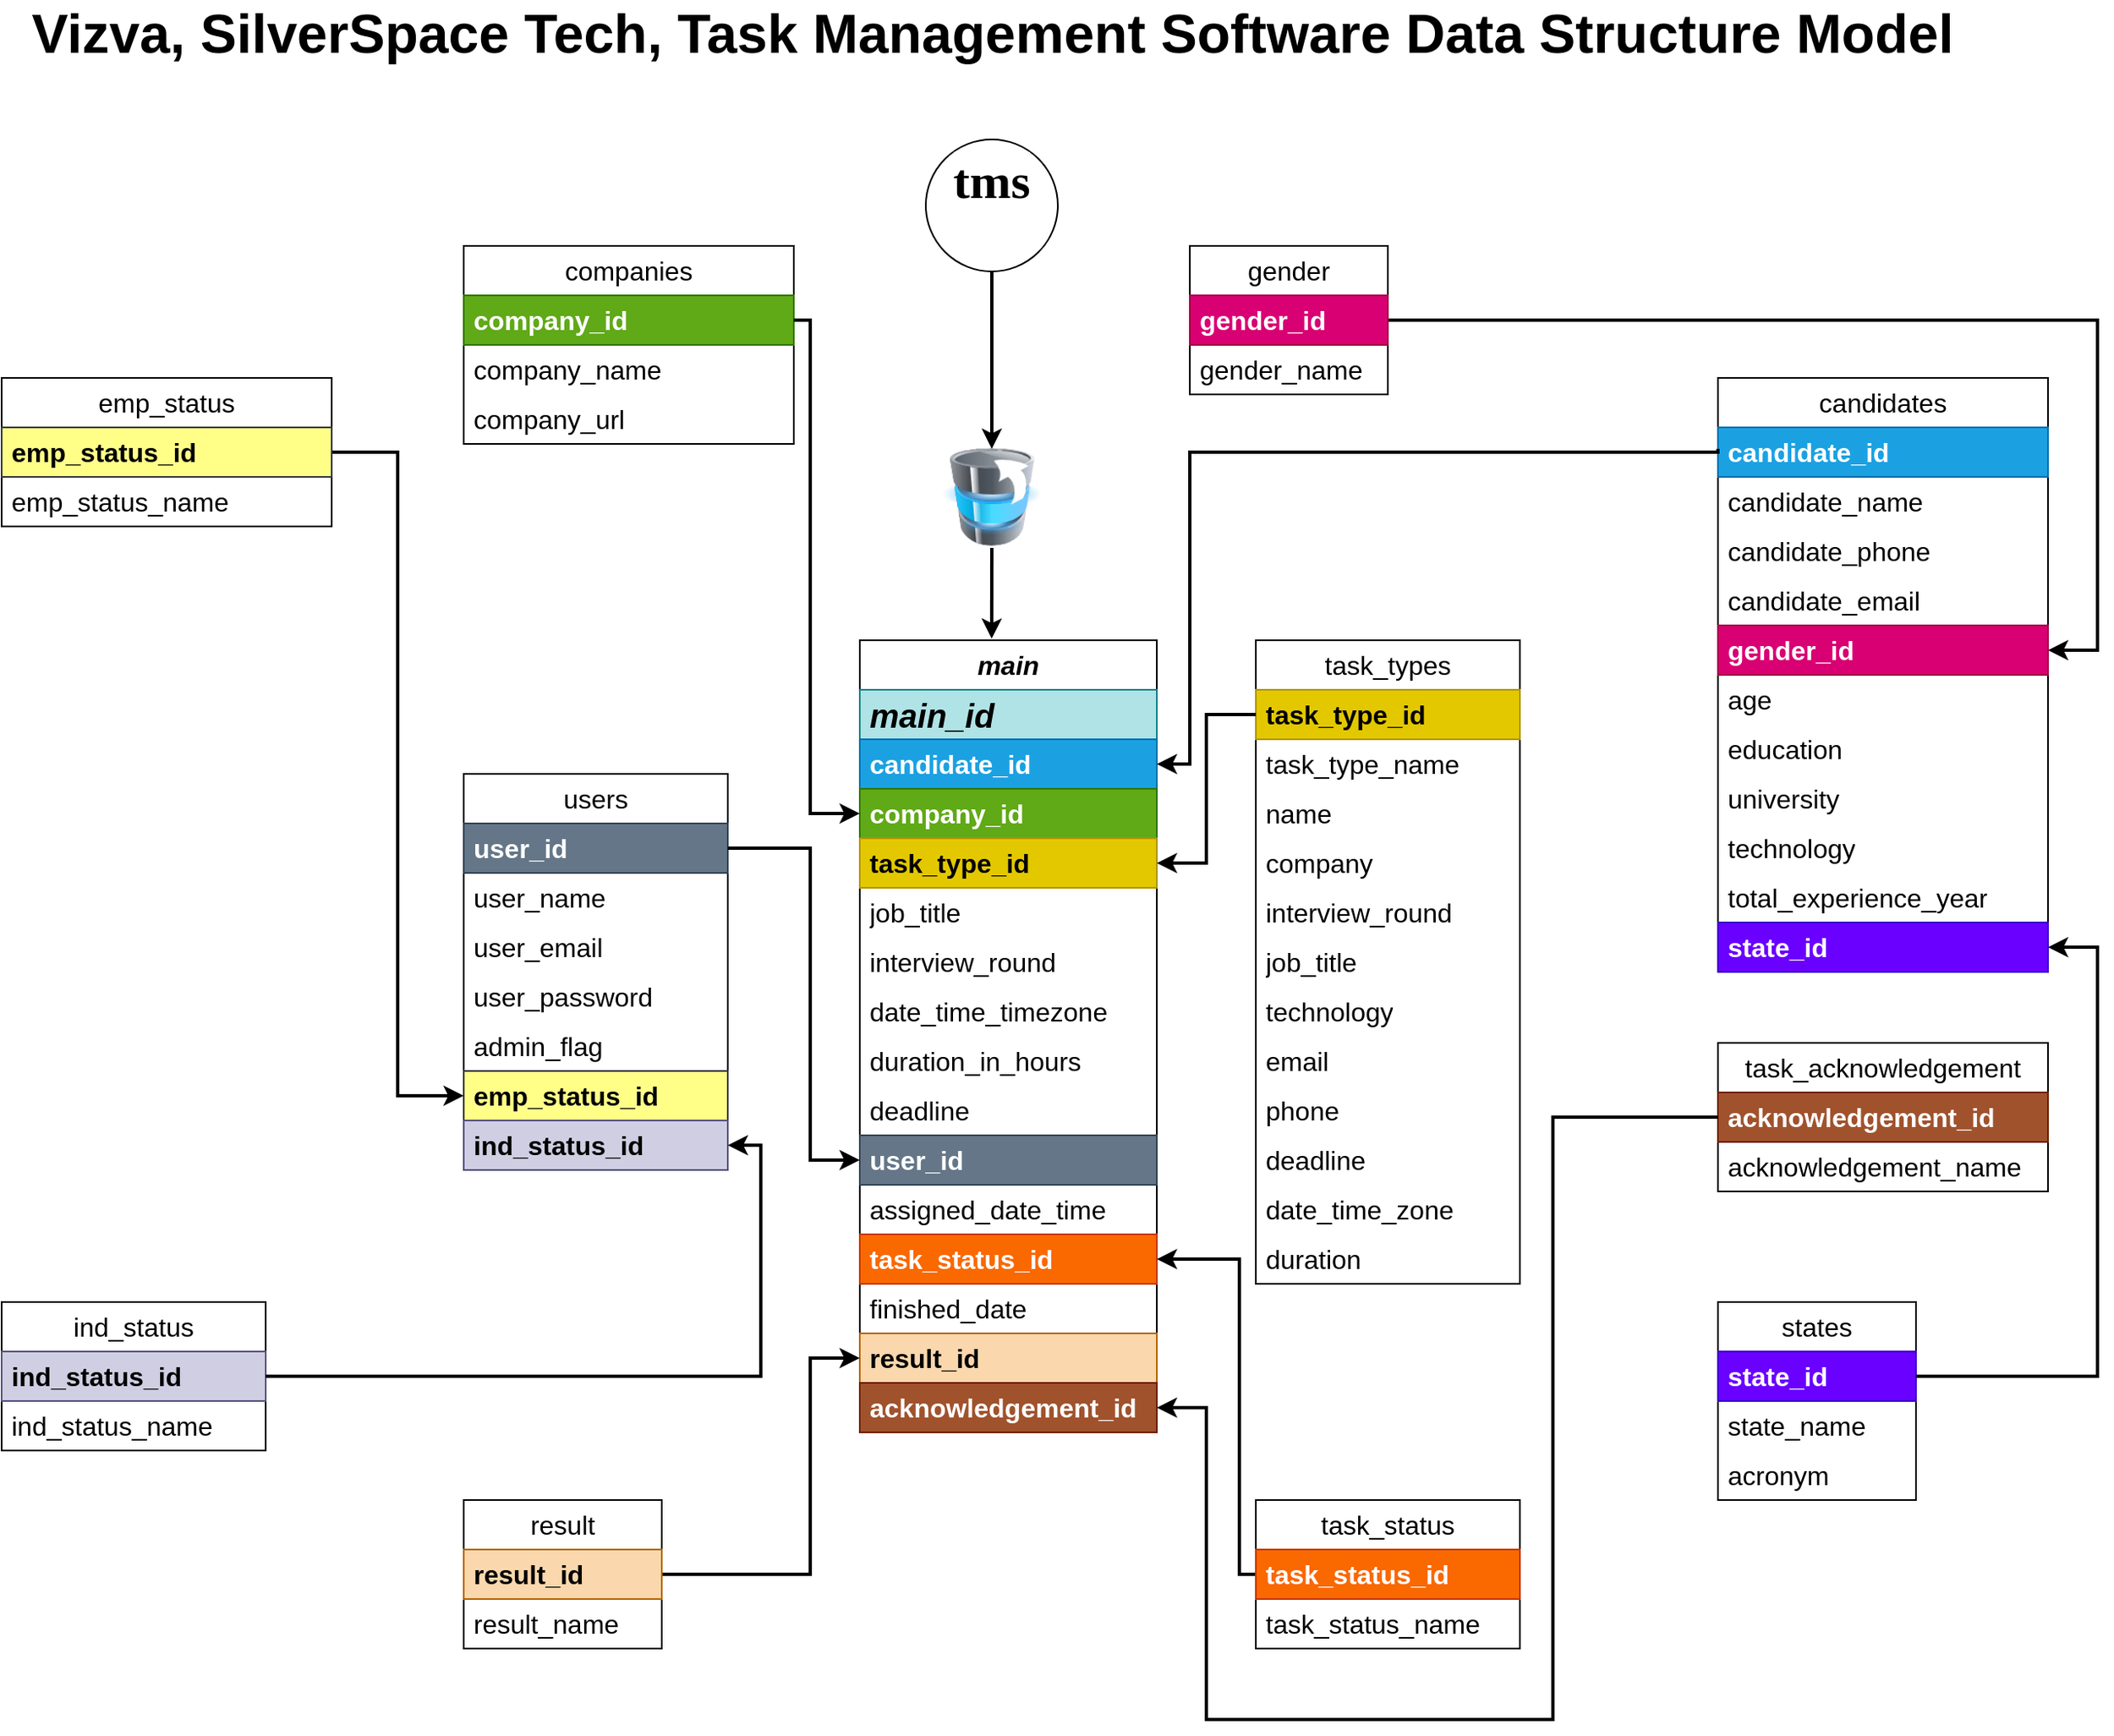 <mxfile version="22.0.8" type="device">
  <diagram id="C5RBs43oDa-KdzZeNtuy" name="Page-1">
    <mxGraphModel dx="2049" dy="1129" grid="1" gridSize="10" guides="1" tooltips="1" connect="1" arrows="1" fold="1" page="1" pageScale="1" pageWidth="1654" pageHeight="1169" background="none" math="0" shadow="0">
      <root>
        <mxCell id="WIyWlLk6GJQsqaUBKTNV-0" />
        <mxCell id="WIyWlLk6GJQsqaUBKTNV-1" parent="WIyWlLk6GJQsqaUBKTNV-0" />
        <mxCell id="SlFKmTMCJMUZYJhXCzE0-25" value="main" style="swimlane;fontStyle=3;childLayout=stackLayout;horizontal=1;startSize=30;horizontalStack=0;resizeParent=1;resizeParentMax=0;resizeLast=0;collapsible=1;marginBottom=0;whiteSpace=wrap;html=1;fontSize=16;" parent="WIyWlLk6GJQsqaUBKTNV-1" vertex="1">
          <mxGeometry x="760" y="446" width="180" height="480" as="geometry">
            <mxRectangle x="680" y="370" width="80" height="30" as="alternateBounds" />
          </mxGeometry>
        </mxCell>
        <mxCell id="SlFKmTMCJMUZYJhXCzE0-26" value="main_id" style="text;align=left;verticalAlign=middle;spacingLeft=4;spacingRight=4;overflow=hidden;points=[[0,0.5],[1,0.5]];portConstraint=eastwest;rotatable=0;whiteSpace=wrap;html=1;fontSize=20;fontStyle=3;fillColor=#b0e3e6;strokeColor=#0e8088;" parent="SlFKmTMCJMUZYJhXCzE0-25" vertex="1">
          <mxGeometry y="30" width="180" height="30" as="geometry" />
        </mxCell>
        <mxCell id="SlFKmTMCJMUZYJhXCzE0-27" value="candidate_id" style="text;strokeColor=#006EAF;fillColor=#1ba1e2;align=left;verticalAlign=middle;spacingLeft=4;spacingRight=4;overflow=hidden;points=[[0,0.5],[1,0.5]];portConstraint=eastwest;rotatable=0;whiteSpace=wrap;html=1;fontSize=16;fontColor=#ffffff;fontStyle=1" parent="SlFKmTMCJMUZYJhXCzE0-25" vertex="1">
          <mxGeometry y="60" width="180" height="30" as="geometry" />
        </mxCell>
        <mxCell id="SlFKmTMCJMUZYJhXCzE0-28" value="company_id" style="text;strokeColor=#2D7600;fillColor=#60a917;align=left;verticalAlign=middle;spacingLeft=4;spacingRight=4;overflow=hidden;points=[[0,0.5],[1,0.5]];portConstraint=eastwest;rotatable=0;whiteSpace=wrap;html=1;fontSize=16;fontColor=#ffffff;fontStyle=1" parent="SlFKmTMCJMUZYJhXCzE0-25" vertex="1">
          <mxGeometry y="90" width="180" height="30" as="geometry" />
        </mxCell>
        <mxCell id="SlFKmTMCJMUZYJhXCzE0-32" value="task_type_id" style="text;strokeColor=#B09500;fillColor=#e3c800;align=left;verticalAlign=middle;spacingLeft=4;spacingRight=4;overflow=hidden;points=[[0,0.5],[1,0.5]];portConstraint=eastwest;rotatable=0;whiteSpace=wrap;html=1;fontSize=16;fontColor=#000000;fontStyle=1" parent="SlFKmTMCJMUZYJhXCzE0-25" vertex="1">
          <mxGeometry y="120" width="180" height="30" as="geometry" />
        </mxCell>
        <mxCell id="SlFKmTMCJMUZYJhXCzE0-33" value="job_title" style="text;strokeColor=none;fillColor=none;align=left;verticalAlign=middle;spacingLeft=4;spacingRight=4;overflow=hidden;points=[[0,0.5],[1,0.5]];portConstraint=eastwest;rotatable=0;whiteSpace=wrap;html=1;fontSize=16;" parent="SlFKmTMCJMUZYJhXCzE0-25" vertex="1">
          <mxGeometry y="150" width="180" height="30" as="geometry" />
        </mxCell>
        <mxCell id="SlFKmTMCJMUZYJhXCzE0-34" value="interview_round" style="text;strokeColor=none;fillColor=none;align=left;verticalAlign=middle;spacingLeft=4;spacingRight=4;overflow=hidden;points=[[0,0.5],[1,0.5]];portConstraint=eastwest;rotatable=0;whiteSpace=wrap;html=1;fontSize=16;" parent="SlFKmTMCJMUZYJhXCzE0-25" vertex="1">
          <mxGeometry y="180" width="180" height="30" as="geometry" />
        </mxCell>
        <mxCell id="SlFKmTMCJMUZYJhXCzE0-35" value="date_time_timezone" style="text;strokeColor=none;fillColor=none;align=left;verticalAlign=middle;spacingLeft=4;spacingRight=4;overflow=hidden;points=[[0,0.5],[1,0.5]];portConstraint=eastwest;rotatable=0;whiteSpace=wrap;html=1;fontSize=16;" parent="SlFKmTMCJMUZYJhXCzE0-25" vertex="1">
          <mxGeometry y="210" width="180" height="30" as="geometry" />
        </mxCell>
        <mxCell id="SlFKmTMCJMUZYJhXCzE0-36" value="duration_in_hours" style="text;strokeColor=none;fillColor=none;align=left;verticalAlign=middle;spacingLeft=4;spacingRight=4;overflow=hidden;points=[[0,0.5],[1,0.5]];portConstraint=eastwest;rotatable=0;whiteSpace=wrap;html=1;fontSize=16;" parent="SlFKmTMCJMUZYJhXCzE0-25" vertex="1">
          <mxGeometry y="240" width="180" height="30" as="geometry" />
        </mxCell>
        <mxCell id="SlFKmTMCJMUZYJhXCzE0-37" value="deadline" style="text;strokeColor=none;fillColor=none;align=left;verticalAlign=middle;spacingLeft=4;spacingRight=4;overflow=hidden;points=[[0,0.5],[1,0.5]];portConstraint=eastwest;rotatable=0;whiteSpace=wrap;html=1;fontSize=16;" parent="SlFKmTMCJMUZYJhXCzE0-25" vertex="1">
          <mxGeometry y="270" width="180" height="30" as="geometry" />
        </mxCell>
        <mxCell id="SlFKmTMCJMUZYJhXCzE0-38" value="user_id" style="text;strokeColor=#314354;fillColor=#647687;align=left;verticalAlign=middle;spacingLeft=4;spacingRight=4;overflow=hidden;points=[[0,0.5],[1,0.5]];portConstraint=eastwest;rotatable=0;whiteSpace=wrap;html=1;fontSize=16;fontColor=#ffffff;fontStyle=1" parent="SlFKmTMCJMUZYJhXCzE0-25" vertex="1">
          <mxGeometry y="300" width="180" height="30" as="geometry" />
        </mxCell>
        <mxCell id="SlFKmTMCJMUZYJhXCzE0-39" value="assigned_date_time" style="text;strokeColor=none;fillColor=none;align=left;verticalAlign=middle;spacingLeft=4;spacingRight=4;overflow=hidden;points=[[0,0.5],[1,0.5]];portConstraint=eastwest;rotatable=0;whiteSpace=wrap;html=1;fontSize=16;" parent="SlFKmTMCJMUZYJhXCzE0-25" vertex="1">
          <mxGeometry y="330" width="180" height="30" as="geometry" />
        </mxCell>
        <mxCell id="SlFKmTMCJMUZYJhXCzE0-40" value="task_status_id" style="text;strokeColor=#C73500;fillColor=#fa6800;align=left;verticalAlign=middle;spacingLeft=4;spacingRight=4;overflow=hidden;points=[[0,0.5],[1,0.5]];portConstraint=eastwest;rotatable=0;whiteSpace=wrap;html=1;fontSize=16;fontColor=#ffffff;fontStyle=1" parent="SlFKmTMCJMUZYJhXCzE0-25" vertex="1">
          <mxGeometry y="360" width="180" height="30" as="geometry" />
        </mxCell>
        <mxCell id="SlFKmTMCJMUZYJhXCzE0-42" value="finished_date" style="text;strokeColor=none;fillColor=none;align=left;verticalAlign=middle;spacingLeft=4;spacingRight=4;overflow=hidden;points=[[0,0.5],[1,0.5]];portConstraint=eastwest;rotatable=0;whiteSpace=wrap;html=1;fontSize=16;" parent="SlFKmTMCJMUZYJhXCzE0-25" vertex="1">
          <mxGeometry y="390" width="180" height="30" as="geometry" />
        </mxCell>
        <mxCell id="SlFKmTMCJMUZYJhXCzE0-43" value="result_id" style="text;strokeColor=#b46504;fillColor=#fad7ac;align=left;verticalAlign=middle;spacingLeft=4;spacingRight=4;overflow=hidden;points=[[0,0.5],[1,0.5]];portConstraint=eastwest;rotatable=0;whiteSpace=wrap;html=1;fontSize=16;fontStyle=1" parent="SlFKmTMCJMUZYJhXCzE0-25" vertex="1">
          <mxGeometry y="420" width="180" height="30" as="geometry" />
        </mxCell>
        <mxCell id="xadqCLjYP4NTewsWqhyN-7" value="acknowledgement_id" style="text;strokeColor=#6D1F00;fillColor=#a0522d;align=left;verticalAlign=middle;spacingLeft=4;spacingRight=4;overflow=hidden;points=[[0,0.5],[1,0.5]];portConstraint=eastwest;rotatable=0;whiteSpace=wrap;html=1;fontSize=16;fontStyle=1;fontColor=#ffffff;" parent="SlFKmTMCJMUZYJhXCzE0-25" vertex="1">
          <mxGeometry y="450" width="180" height="30" as="geometry" />
        </mxCell>
        <mxCell id="SlFKmTMCJMUZYJhXCzE0-45" value="users" style="swimlane;fontStyle=0;childLayout=stackLayout;horizontal=1;startSize=30;horizontalStack=0;resizeParent=1;resizeParentMax=0;resizeLast=0;collapsible=1;marginBottom=0;whiteSpace=wrap;html=1;fontSize=16;" parent="WIyWlLk6GJQsqaUBKTNV-1" vertex="1">
          <mxGeometry x="520" y="527" width="160" height="240" as="geometry">
            <mxRectangle x="470" y="360" width="80" height="30" as="alternateBounds" />
          </mxGeometry>
        </mxCell>
        <mxCell id="SlFKmTMCJMUZYJhXCzE0-46" value="user_id" style="text;strokeColor=#314354;fillColor=#647687;align=left;verticalAlign=middle;spacingLeft=4;spacingRight=4;overflow=hidden;points=[[0,0.5],[1,0.5]];portConstraint=eastwest;rotatable=0;whiteSpace=wrap;html=1;fontSize=16;fontColor=#ffffff;fontStyle=1" parent="SlFKmTMCJMUZYJhXCzE0-45" vertex="1">
          <mxGeometry y="30" width="160" height="30" as="geometry" />
        </mxCell>
        <mxCell id="SlFKmTMCJMUZYJhXCzE0-49" value="user_name" style="text;strokeColor=none;fillColor=none;align=left;verticalAlign=middle;spacingLeft=4;spacingRight=4;overflow=hidden;points=[[0,0.5],[1,0.5]];portConstraint=eastwest;rotatable=0;whiteSpace=wrap;html=1;fontSize=16;" parent="SlFKmTMCJMUZYJhXCzE0-45" vertex="1">
          <mxGeometry y="60" width="160" height="30" as="geometry" />
        </mxCell>
        <mxCell id="SlFKmTMCJMUZYJhXCzE0-50" value="user_email" style="text;strokeColor=none;fillColor=none;align=left;verticalAlign=middle;spacingLeft=4;spacingRight=4;overflow=hidden;points=[[0,0.5],[1,0.5]];portConstraint=eastwest;rotatable=0;whiteSpace=wrap;html=1;fontSize=16;" parent="SlFKmTMCJMUZYJhXCzE0-45" vertex="1">
          <mxGeometry y="90" width="160" height="30" as="geometry" />
        </mxCell>
        <mxCell id="qCeVFrvBa6YPwtFDpKTf-0" value="user_password" style="text;strokeColor=none;fillColor=none;align=left;verticalAlign=middle;spacingLeft=4;spacingRight=4;overflow=hidden;points=[[0,0.5],[1,0.5]];portConstraint=eastwest;rotatable=0;whiteSpace=wrap;html=1;fontSize=16;" vertex="1" parent="SlFKmTMCJMUZYJhXCzE0-45">
          <mxGeometry y="120" width="160" height="30" as="geometry" />
        </mxCell>
        <mxCell id="qCeVFrvBa6YPwtFDpKTf-1" value="admin_flag" style="text;strokeColor=none;fillColor=none;align=left;verticalAlign=middle;spacingLeft=4;spacingRight=4;overflow=hidden;points=[[0,0.5],[1,0.5]];portConstraint=eastwest;rotatable=0;whiteSpace=wrap;html=1;fontSize=16;" vertex="1" parent="SlFKmTMCJMUZYJhXCzE0-45">
          <mxGeometry y="150" width="160" height="30" as="geometry" />
        </mxCell>
        <mxCell id="SlFKmTMCJMUZYJhXCzE0-51" value="emp_status_id" style="text;strokeColor=#36393d;fillColor=#ffff88;align=left;verticalAlign=middle;spacingLeft=4;spacingRight=4;overflow=hidden;points=[[0,0.5],[1,0.5]];portConstraint=eastwest;rotatable=0;whiteSpace=wrap;html=1;fontSize=16;fontStyle=1" parent="SlFKmTMCJMUZYJhXCzE0-45" vertex="1">
          <mxGeometry y="180" width="160" height="30" as="geometry" />
        </mxCell>
        <mxCell id="SlFKmTMCJMUZYJhXCzE0-52" value="ind_status_id" style="text;strokeColor=#56517e;fillColor=#d0cee2;align=left;verticalAlign=middle;spacingLeft=4;spacingRight=4;overflow=hidden;points=[[0,0.5],[1,0.5]];portConstraint=eastwest;rotatable=0;whiteSpace=wrap;html=1;fontSize=16;fontStyle=1" parent="SlFKmTMCJMUZYJhXCzE0-45" vertex="1">
          <mxGeometry y="210" width="160" height="30" as="geometry" />
        </mxCell>
        <mxCell id="SlFKmTMCJMUZYJhXCzE0-53" value="task_types" style="swimlane;fontStyle=0;childLayout=stackLayout;horizontal=1;startSize=30;horizontalStack=0;resizeParent=1;resizeParentMax=0;resizeLast=0;collapsible=1;marginBottom=0;whiteSpace=wrap;html=1;fontSize=16;" parent="WIyWlLk6GJQsqaUBKTNV-1" vertex="1">
          <mxGeometry x="1000" y="446" width="160" height="390" as="geometry">
            <mxRectangle x="920" y="360" width="80" height="30" as="alternateBounds" />
          </mxGeometry>
        </mxCell>
        <mxCell id="SlFKmTMCJMUZYJhXCzE0-54" value="task_type_id" style="text;strokeColor=#B09500;fillColor=#e3c800;align=left;verticalAlign=middle;spacingLeft=4;spacingRight=4;overflow=hidden;points=[[0,0.5],[1,0.5]];portConstraint=eastwest;rotatable=0;whiteSpace=wrap;html=1;fontSize=16;fontColor=#000000;fontStyle=1" parent="SlFKmTMCJMUZYJhXCzE0-53" vertex="1">
          <mxGeometry y="30" width="160" height="30" as="geometry" />
        </mxCell>
        <mxCell id="SlFKmTMCJMUZYJhXCzE0-55" value="task_type_name" style="text;strokeColor=none;fillColor=none;align=left;verticalAlign=middle;spacingLeft=4;spacingRight=4;overflow=hidden;points=[[0,0.5],[1,0.5]];portConstraint=eastwest;rotatable=0;whiteSpace=wrap;html=1;fontSize=16;" parent="SlFKmTMCJMUZYJhXCzE0-53" vertex="1">
          <mxGeometry y="60" width="160" height="30" as="geometry" />
        </mxCell>
        <mxCell id="SlFKmTMCJMUZYJhXCzE0-56" value="name" style="text;strokeColor=none;fillColor=none;align=left;verticalAlign=middle;spacingLeft=4;spacingRight=4;overflow=hidden;points=[[0,0.5],[1,0.5]];portConstraint=eastwest;rotatable=0;whiteSpace=wrap;html=1;fontSize=16;" parent="SlFKmTMCJMUZYJhXCzE0-53" vertex="1">
          <mxGeometry y="90" width="160" height="30" as="geometry" />
        </mxCell>
        <mxCell id="SlFKmTMCJMUZYJhXCzE0-57" value="company" style="text;strokeColor=none;fillColor=none;align=left;verticalAlign=middle;spacingLeft=4;spacingRight=4;overflow=hidden;points=[[0,0.5],[1,0.5]];portConstraint=eastwest;rotatable=0;whiteSpace=wrap;html=1;fontSize=16;" parent="SlFKmTMCJMUZYJhXCzE0-53" vertex="1">
          <mxGeometry y="120" width="160" height="30" as="geometry" />
        </mxCell>
        <mxCell id="SlFKmTMCJMUZYJhXCzE0-58" value="interview_round" style="text;strokeColor=none;fillColor=none;align=left;verticalAlign=middle;spacingLeft=4;spacingRight=4;overflow=hidden;points=[[0,0.5],[1,0.5]];portConstraint=eastwest;rotatable=0;whiteSpace=wrap;html=1;fontSize=16;" parent="SlFKmTMCJMUZYJhXCzE0-53" vertex="1">
          <mxGeometry y="150" width="160" height="30" as="geometry" />
        </mxCell>
        <mxCell id="SlFKmTMCJMUZYJhXCzE0-59" value="job_title" style="text;strokeColor=none;fillColor=none;align=left;verticalAlign=middle;spacingLeft=4;spacingRight=4;overflow=hidden;points=[[0,0.5],[1,0.5]];portConstraint=eastwest;rotatable=0;whiteSpace=wrap;html=1;fontSize=16;" parent="SlFKmTMCJMUZYJhXCzE0-53" vertex="1">
          <mxGeometry y="180" width="160" height="30" as="geometry" />
        </mxCell>
        <mxCell id="SlFKmTMCJMUZYJhXCzE0-60" value="technology" style="text;strokeColor=none;fillColor=none;align=left;verticalAlign=middle;spacingLeft=4;spacingRight=4;overflow=hidden;points=[[0,0.5],[1,0.5]];portConstraint=eastwest;rotatable=0;whiteSpace=wrap;html=1;fontSize=16;" parent="SlFKmTMCJMUZYJhXCzE0-53" vertex="1">
          <mxGeometry y="210" width="160" height="30" as="geometry" />
        </mxCell>
        <mxCell id="SlFKmTMCJMUZYJhXCzE0-61" value="email" style="text;strokeColor=none;fillColor=none;align=left;verticalAlign=middle;spacingLeft=4;spacingRight=4;overflow=hidden;points=[[0,0.5],[1,0.5]];portConstraint=eastwest;rotatable=0;whiteSpace=wrap;html=1;fontSize=16;" parent="SlFKmTMCJMUZYJhXCzE0-53" vertex="1">
          <mxGeometry y="240" width="160" height="30" as="geometry" />
        </mxCell>
        <mxCell id="SlFKmTMCJMUZYJhXCzE0-62" value="phone" style="text;strokeColor=none;fillColor=none;align=left;verticalAlign=middle;spacingLeft=4;spacingRight=4;overflow=hidden;points=[[0,0.5],[1,0.5]];portConstraint=eastwest;rotatable=0;whiteSpace=wrap;html=1;fontSize=16;" parent="SlFKmTMCJMUZYJhXCzE0-53" vertex="1">
          <mxGeometry y="270" width="160" height="30" as="geometry" />
        </mxCell>
        <mxCell id="SlFKmTMCJMUZYJhXCzE0-63" value="deadline" style="text;strokeColor=none;fillColor=none;align=left;verticalAlign=middle;spacingLeft=4;spacingRight=4;overflow=hidden;points=[[0,0.5],[1,0.5]];portConstraint=eastwest;rotatable=0;whiteSpace=wrap;html=1;fontSize=16;" parent="SlFKmTMCJMUZYJhXCzE0-53" vertex="1">
          <mxGeometry y="300" width="160" height="30" as="geometry" />
        </mxCell>
        <mxCell id="SlFKmTMCJMUZYJhXCzE0-64" value="date_time_zone" style="text;strokeColor=none;fillColor=none;align=left;verticalAlign=middle;spacingLeft=4;spacingRight=4;overflow=hidden;points=[[0,0.5],[1,0.5]];portConstraint=eastwest;rotatable=0;whiteSpace=wrap;html=1;fontSize=16;" parent="SlFKmTMCJMUZYJhXCzE0-53" vertex="1">
          <mxGeometry y="330" width="160" height="30" as="geometry" />
        </mxCell>
        <mxCell id="SlFKmTMCJMUZYJhXCzE0-65" value="duration" style="text;strokeColor=none;fillColor=none;align=left;verticalAlign=middle;spacingLeft=4;spacingRight=4;overflow=hidden;points=[[0,0.5],[1,0.5]];portConstraint=eastwest;rotatable=0;whiteSpace=wrap;html=1;fontSize=16;" parent="SlFKmTMCJMUZYJhXCzE0-53" vertex="1">
          <mxGeometry y="360" width="160" height="30" as="geometry" />
        </mxCell>
        <mxCell id="SlFKmTMCJMUZYJhXCzE0-116" style="edgeStyle=orthogonalEdgeStyle;rounded=0;orthogonalLoop=1;jettySize=auto;html=1;exitX=1;exitY=0.5;exitDx=0;exitDy=0;entryX=0;entryY=0.5;entryDx=0;entryDy=0;strokeWidth=2;" parent="WIyWlLk6GJQsqaUBKTNV-1" source="SlFKmTMCJMUZYJhXCzE0-73" target="SlFKmTMCJMUZYJhXCzE0-51" edge="1">
          <mxGeometry relative="1" as="geometry" />
        </mxCell>
        <mxCell id="SlFKmTMCJMUZYJhXCzE0-73" value="emp_status" style="swimlane;fontStyle=0;childLayout=stackLayout;horizontal=1;startSize=30;horizontalStack=0;resizeParent=1;resizeParentMax=0;resizeLast=0;collapsible=1;marginBottom=0;whiteSpace=wrap;html=1;fontSize=16;" parent="WIyWlLk6GJQsqaUBKTNV-1" vertex="1">
          <mxGeometry x="240" y="287" width="200" height="90" as="geometry">
            <mxRectangle x="160" y="120" width="80" height="30" as="alternateBounds" />
          </mxGeometry>
        </mxCell>
        <mxCell id="SlFKmTMCJMUZYJhXCzE0-74" value="emp_status_id" style="text;strokeColor=#36393d;fillColor=#ffff88;align=left;verticalAlign=middle;spacingLeft=4;spacingRight=4;overflow=hidden;points=[[0,0.5],[1,0.5]];portConstraint=eastwest;rotatable=0;whiteSpace=wrap;html=1;fontSize=16;fontStyle=1" parent="SlFKmTMCJMUZYJhXCzE0-73" vertex="1">
          <mxGeometry y="30" width="200" height="30" as="geometry" />
        </mxCell>
        <mxCell id="SlFKmTMCJMUZYJhXCzE0-75" value="emp_status_name" style="text;strokeColor=none;fillColor=none;align=left;verticalAlign=middle;spacingLeft=4;spacingRight=4;overflow=hidden;points=[[0,0.5],[1,0.5]];portConstraint=eastwest;rotatable=0;whiteSpace=wrap;html=1;fontSize=16;" parent="SlFKmTMCJMUZYJhXCzE0-73" vertex="1">
          <mxGeometry y="60" width="200" height="30" as="geometry" />
        </mxCell>
        <mxCell id="SlFKmTMCJMUZYJhXCzE0-77" value="companies" style="swimlane;fontStyle=0;childLayout=stackLayout;horizontal=1;startSize=30;horizontalStack=0;resizeParent=1;resizeParentMax=0;resizeLast=0;collapsible=1;marginBottom=0;whiteSpace=wrap;html=1;fontSize=16;" parent="WIyWlLk6GJQsqaUBKTNV-1" vertex="1">
          <mxGeometry x="520" y="207" width="200" height="120" as="geometry">
            <mxRectangle x="510" y="120" width="80" height="30" as="alternateBounds" />
          </mxGeometry>
        </mxCell>
        <mxCell id="SlFKmTMCJMUZYJhXCzE0-78" value="company_id" style="text;strokeColor=#2D7600;fillColor=#60a917;align=left;verticalAlign=middle;spacingLeft=4;spacingRight=4;overflow=hidden;points=[[0,0.5],[1,0.5]];portConstraint=eastwest;rotatable=0;whiteSpace=wrap;html=1;fontSize=16;fontColor=#ffffff;fontStyle=1" parent="SlFKmTMCJMUZYJhXCzE0-77" vertex="1">
          <mxGeometry y="30" width="200" height="30" as="geometry" />
        </mxCell>
        <mxCell id="SlFKmTMCJMUZYJhXCzE0-79" value="company_name" style="text;strokeColor=none;fillColor=none;align=left;verticalAlign=middle;spacingLeft=4;spacingRight=4;overflow=hidden;points=[[0,0.5],[1,0.5]];portConstraint=eastwest;rotatable=0;whiteSpace=wrap;html=1;fontSize=16;" parent="SlFKmTMCJMUZYJhXCzE0-77" vertex="1">
          <mxGeometry y="60" width="200" height="30" as="geometry" />
        </mxCell>
        <mxCell id="SlFKmTMCJMUZYJhXCzE0-80" value="company_url" style="text;strokeColor=none;fillColor=none;align=left;verticalAlign=middle;spacingLeft=4;spacingRight=4;overflow=hidden;points=[[0,0.5],[1,0.5]];portConstraint=eastwest;rotatable=0;whiteSpace=wrap;html=1;fontSize=16;" parent="SlFKmTMCJMUZYJhXCzE0-77" vertex="1">
          <mxGeometry y="90" width="200" height="30" as="geometry" />
        </mxCell>
        <mxCell id="SlFKmTMCJMUZYJhXCzE0-123" style="edgeStyle=orthogonalEdgeStyle;rounded=0;orthogonalLoop=1;jettySize=auto;html=1;exitX=1;exitY=0.5;exitDx=0;exitDy=0;entryX=1;entryY=0.5;entryDx=0;entryDy=0;strokeWidth=2;" parent="WIyWlLk6GJQsqaUBKTNV-1" source="SlFKmTMCJMUZYJhXCzE0-81" target="SlFKmTMCJMUZYJhXCzE0-90" edge="1">
          <mxGeometry relative="1" as="geometry">
            <Array as="points">
              <mxPoint x="1510" y="252" />
              <mxPoint x="1510" y="452" />
            </Array>
          </mxGeometry>
        </mxCell>
        <mxCell id="SlFKmTMCJMUZYJhXCzE0-81" value="gender" style="swimlane;fontStyle=0;childLayout=stackLayout;horizontal=1;startSize=30;horizontalStack=0;resizeParent=1;resizeParentMax=0;resizeLast=0;collapsible=1;marginBottom=0;whiteSpace=wrap;html=1;fontSize=16;" parent="WIyWlLk6GJQsqaUBKTNV-1" vertex="1">
          <mxGeometry x="960" y="207" width="120" height="90" as="geometry">
            <mxRectangle x="880" y="120" width="80" height="30" as="alternateBounds" />
          </mxGeometry>
        </mxCell>
        <mxCell id="SlFKmTMCJMUZYJhXCzE0-82" value="gender_id" style="text;strokeColor=#A50040;fillColor=#d80073;align=left;verticalAlign=middle;spacingLeft=4;spacingRight=4;overflow=hidden;points=[[0,0.5],[1,0.5]];portConstraint=eastwest;rotatable=0;whiteSpace=wrap;html=1;fontSize=16;fontColor=#ffffff;fontStyle=1" parent="SlFKmTMCJMUZYJhXCzE0-81" vertex="1">
          <mxGeometry y="30" width="120" height="30" as="geometry" />
        </mxCell>
        <mxCell id="SlFKmTMCJMUZYJhXCzE0-83" value="gender_name" style="text;strokeColor=none;fillColor=none;align=left;verticalAlign=middle;spacingLeft=4;spacingRight=4;overflow=hidden;points=[[0,0.5],[1,0.5]];portConstraint=eastwest;rotatable=0;whiteSpace=wrap;html=1;fontSize=16;" parent="SlFKmTMCJMUZYJhXCzE0-81" vertex="1">
          <mxGeometry y="60" width="120" height="30" as="geometry" />
        </mxCell>
        <mxCell id="SlFKmTMCJMUZYJhXCzE0-85" value="candidates" style="swimlane;fontStyle=0;childLayout=stackLayout;horizontal=1;startSize=30;horizontalStack=0;resizeParent=1;resizeParentMax=0;resizeLast=0;collapsible=1;marginBottom=0;whiteSpace=wrap;html=1;fontSize=16;" parent="WIyWlLk6GJQsqaUBKTNV-1" vertex="1">
          <mxGeometry x="1280" y="287" width="200" height="360" as="geometry">
            <mxRectangle x="1200" y="120" width="80" height="30" as="alternateBounds" />
          </mxGeometry>
        </mxCell>
        <mxCell id="SlFKmTMCJMUZYJhXCzE0-86" value="candidate_id" style="text;strokeColor=#006EAF;fillColor=#1ba1e2;align=left;verticalAlign=middle;spacingLeft=4;spacingRight=4;overflow=hidden;points=[[0,0.5],[1,0.5]];portConstraint=eastwest;rotatable=0;whiteSpace=wrap;html=1;fontSize=16;fontColor=#ffffff;fontStyle=1" parent="SlFKmTMCJMUZYJhXCzE0-85" vertex="1">
          <mxGeometry y="30" width="200" height="30" as="geometry" />
        </mxCell>
        <mxCell id="SlFKmTMCJMUZYJhXCzE0-87" value="candidate_name" style="text;strokeColor=none;fillColor=none;align=left;verticalAlign=middle;spacingLeft=4;spacingRight=4;overflow=hidden;points=[[0,0.5],[1,0.5]];portConstraint=eastwest;rotatable=0;whiteSpace=wrap;html=1;fontSize=16;" parent="SlFKmTMCJMUZYJhXCzE0-85" vertex="1">
          <mxGeometry y="60" width="200" height="30" as="geometry" />
        </mxCell>
        <mxCell id="SlFKmTMCJMUZYJhXCzE0-88" value="candidate_phone" style="text;strokeColor=none;fillColor=none;align=left;verticalAlign=middle;spacingLeft=4;spacingRight=4;overflow=hidden;points=[[0,0.5],[1,0.5]];portConstraint=eastwest;rotatable=0;whiteSpace=wrap;html=1;fontSize=16;" parent="SlFKmTMCJMUZYJhXCzE0-85" vertex="1">
          <mxGeometry y="90" width="200" height="30" as="geometry" />
        </mxCell>
        <mxCell id="SlFKmTMCJMUZYJhXCzE0-89" value="candidate_email" style="text;strokeColor=none;fillColor=none;align=left;verticalAlign=middle;spacingLeft=4;spacingRight=4;overflow=hidden;points=[[0,0.5],[1,0.5]];portConstraint=eastwest;rotatable=0;whiteSpace=wrap;html=1;fontSize=16;" parent="SlFKmTMCJMUZYJhXCzE0-85" vertex="1">
          <mxGeometry y="120" width="200" height="30" as="geometry" />
        </mxCell>
        <mxCell id="SlFKmTMCJMUZYJhXCzE0-90" value="gender_id" style="text;strokeColor=#A50040;fillColor=#d80073;align=left;verticalAlign=middle;spacingLeft=4;spacingRight=4;overflow=hidden;points=[[0,0.5],[1,0.5]];portConstraint=eastwest;rotatable=0;whiteSpace=wrap;html=1;fontSize=16;fontColor=#ffffff;fontStyle=1" parent="SlFKmTMCJMUZYJhXCzE0-85" vertex="1">
          <mxGeometry y="150" width="200" height="30" as="geometry" />
        </mxCell>
        <mxCell id="SlFKmTMCJMUZYJhXCzE0-91" value="age" style="text;strokeColor=none;fillColor=none;align=left;verticalAlign=middle;spacingLeft=4;spacingRight=4;overflow=hidden;points=[[0,0.5],[1,0.5]];portConstraint=eastwest;rotatable=0;whiteSpace=wrap;html=1;fontSize=16;" parent="SlFKmTMCJMUZYJhXCzE0-85" vertex="1">
          <mxGeometry y="180" width="200" height="30" as="geometry" />
        </mxCell>
        <mxCell id="SlFKmTMCJMUZYJhXCzE0-92" value="education" style="text;strokeColor=none;fillColor=none;align=left;verticalAlign=middle;spacingLeft=4;spacingRight=4;overflow=hidden;points=[[0,0.5],[1,0.5]];portConstraint=eastwest;rotatable=0;whiteSpace=wrap;html=1;fontSize=16;" parent="SlFKmTMCJMUZYJhXCzE0-85" vertex="1">
          <mxGeometry y="210" width="200" height="30" as="geometry" />
        </mxCell>
        <mxCell id="SlFKmTMCJMUZYJhXCzE0-93" value="university" style="text;strokeColor=none;fillColor=none;align=left;verticalAlign=middle;spacingLeft=4;spacingRight=4;overflow=hidden;points=[[0,0.5],[1,0.5]];portConstraint=eastwest;rotatable=0;whiteSpace=wrap;html=1;fontSize=16;" parent="SlFKmTMCJMUZYJhXCzE0-85" vertex="1">
          <mxGeometry y="240" width="200" height="30" as="geometry" />
        </mxCell>
        <mxCell id="SlFKmTMCJMUZYJhXCzE0-94" value="technology" style="text;strokeColor=none;fillColor=none;align=left;verticalAlign=middle;spacingLeft=4;spacingRight=4;overflow=hidden;points=[[0,0.5],[1,0.5]];portConstraint=eastwest;rotatable=0;whiteSpace=wrap;html=1;fontSize=16;" parent="SlFKmTMCJMUZYJhXCzE0-85" vertex="1">
          <mxGeometry y="270" width="200" height="30" as="geometry" />
        </mxCell>
        <mxCell id="SlFKmTMCJMUZYJhXCzE0-95" value="total_experience_year" style="text;strokeColor=none;fillColor=none;align=left;verticalAlign=middle;spacingLeft=4;spacingRight=4;overflow=hidden;points=[[0,0.5],[1,0.5]];portConstraint=eastwest;rotatable=0;whiteSpace=wrap;html=1;fontSize=16;" parent="SlFKmTMCJMUZYJhXCzE0-85" vertex="1">
          <mxGeometry y="300" width="200" height="30" as="geometry" />
        </mxCell>
        <mxCell id="SlFKmTMCJMUZYJhXCzE0-96" value="state_id" style="text;strokeColor=#3700CC;fillColor=#6a00ff;align=left;verticalAlign=middle;spacingLeft=4;spacingRight=4;overflow=hidden;points=[[0,0.5],[1,0.5]];portConstraint=eastwest;rotatable=0;whiteSpace=wrap;html=1;fontSize=16;fontColor=#ffffff;fontStyle=1" parent="SlFKmTMCJMUZYJhXCzE0-85" vertex="1">
          <mxGeometry y="330" width="200" height="30" as="geometry" />
        </mxCell>
        <mxCell id="SlFKmTMCJMUZYJhXCzE0-97" value="states" style="swimlane;fontStyle=0;childLayout=stackLayout;horizontal=1;startSize=30;horizontalStack=0;resizeParent=1;resizeParentMax=0;resizeLast=0;collapsible=1;marginBottom=0;whiteSpace=wrap;html=1;fontSize=16;" parent="WIyWlLk6GJQsqaUBKTNV-1" vertex="1">
          <mxGeometry x="1280" y="847" width="120" height="120" as="geometry">
            <mxRectangle x="1110" y="680" width="80" height="30" as="alternateBounds" />
          </mxGeometry>
        </mxCell>
        <mxCell id="SlFKmTMCJMUZYJhXCzE0-98" value="state_id" style="text;strokeColor=#3700CC;fillColor=#6a00ff;align=left;verticalAlign=middle;spacingLeft=4;spacingRight=4;overflow=hidden;points=[[0,0.5],[1,0.5]];portConstraint=eastwest;rotatable=0;whiteSpace=wrap;html=1;fontSize=16;fontColor=#ffffff;fontStyle=1" parent="SlFKmTMCJMUZYJhXCzE0-97" vertex="1">
          <mxGeometry y="30" width="120" height="30" as="geometry" />
        </mxCell>
        <mxCell id="SlFKmTMCJMUZYJhXCzE0-99" value="state_name" style="text;strokeColor=none;fillColor=none;align=left;verticalAlign=middle;spacingLeft=4;spacingRight=4;overflow=hidden;points=[[0,0.5],[1,0.5]];portConstraint=eastwest;rotatable=0;whiteSpace=wrap;html=1;fontSize=16;" parent="SlFKmTMCJMUZYJhXCzE0-97" vertex="1">
          <mxGeometry y="60" width="120" height="30" as="geometry" />
        </mxCell>
        <mxCell id="SlFKmTMCJMUZYJhXCzE0-100" value="acronym" style="text;strokeColor=none;fillColor=none;align=left;verticalAlign=middle;spacingLeft=4;spacingRight=4;overflow=hidden;points=[[0,0.5],[1,0.5]];portConstraint=eastwest;rotatable=0;whiteSpace=wrap;html=1;fontSize=16;" parent="SlFKmTMCJMUZYJhXCzE0-97" vertex="1">
          <mxGeometry y="90" width="120" height="30" as="geometry" />
        </mxCell>
        <mxCell id="SlFKmTMCJMUZYJhXCzE0-120" style="edgeStyle=orthogonalEdgeStyle;rounded=0;orthogonalLoop=1;jettySize=auto;html=1;exitX=0;exitY=0.5;exitDx=0;exitDy=0;entryX=1;entryY=0.5;entryDx=0;entryDy=0;strokeWidth=2;" parent="WIyWlLk6GJQsqaUBKTNV-1" source="SlFKmTMCJMUZYJhXCzE0-101" target="SlFKmTMCJMUZYJhXCzE0-40" edge="1">
          <mxGeometry relative="1" as="geometry">
            <Array as="points">
              <mxPoint x="990" y="1012" />
              <mxPoint x="990" y="821" />
            </Array>
          </mxGeometry>
        </mxCell>
        <mxCell id="SlFKmTMCJMUZYJhXCzE0-101" value="task_status" style="swimlane;fontStyle=0;childLayout=stackLayout;horizontal=1;startSize=30;horizontalStack=0;resizeParent=1;resizeParentMax=0;resizeLast=0;collapsible=1;marginBottom=0;whiteSpace=wrap;html=1;fontSize=16;" parent="WIyWlLk6GJQsqaUBKTNV-1" vertex="1">
          <mxGeometry x="1000" y="967" width="160" height="90" as="geometry">
            <mxRectangle x="680" y="920" width="80" height="30" as="alternateBounds" />
          </mxGeometry>
        </mxCell>
        <mxCell id="SlFKmTMCJMUZYJhXCzE0-102" value="task_status_id" style="text;strokeColor=#C73500;fillColor=#fa6800;align=left;verticalAlign=middle;spacingLeft=4;spacingRight=4;overflow=hidden;points=[[0,0.5],[1,0.5]];portConstraint=eastwest;rotatable=0;whiteSpace=wrap;html=1;fontSize=16;fontColor=#ffffff;fontStyle=1" parent="SlFKmTMCJMUZYJhXCzE0-101" vertex="1">
          <mxGeometry y="30" width="160" height="30" as="geometry" />
        </mxCell>
        <mxCell id="SlFKmTMCJMUZYJhXCzE0-103" value="task_status_name" style="text;strokeColor=none;fillColor=none;align=left;verticalAlign=middle;spacingLeft=4;spacingRight=4;overflow=hidden;points=[[0,0.5],[1,0.5]];portConstraint=eastwest;rotatable=0;whiteSpace=wrap;html=1;fontSize=16;" parent="SlFKmTMCJMUZYJhXCzE0-101" vertex="1">
          <mxGeometry y="60" width="160" height="30" as="geometry" />
        </mxCell>
        <mxCell id="SlFKmTMCJMUZYJhXCzE0-121" style="edgeStyle=orthogonalEdgeStyle;rounded=0;orthogonalLoop=1;jettySize=auto;html=1;exitX=1;exitY=0.5;exitDx=0;exitDy=0;entryX=0;entryY=0.5;entryDx=0;entryDy=0;strokeWidth=2;" parent="WIyWlLk6GJQsqaUBKTNV-1" source="SlFKmTMCJMUZYJhXCzE0-105" target="SlFKmTMCJMUZYJhXCzE0-43" edge="1">
          <mxGeometry relative="1" as="geometry">
            <Array as="points">
              <mxPoint x="730" y="1012" />
              <mxPoint x="730" y="881" />
            </Array>
          </mxGeometry>
        </mxCell>
        <mxCell id="SlFKmTMCJMUZYJhXCzE0-105" value="result" style="swimlane;fontStyle=0;childLayout=stackLayout;horizontal=1;startSize=30;horizontalStack=0;resizeParent=1;resizeParentMax=0;resizeLast=0;collapsible=1;marginBottom=0;whiteSpace=wrap;html=1;fontSize=16;" parent="WIyWlLk6GJQsqaUBKTNV-1" vertex="1">
          <mxGeometry x="520" y="967" width="120" height="90" as="geometry">
            <mxRectangle x="360" y="760" width="80" height="30" as="alternateBounds" />
          </mxGeometry>
        </mxCell>
        <mxCell id="SlFKmTMCJMUZYJhXCzE0-106" value="result_id" style="text;strokeColor=#b46504;fillColor=#fad7ac;align=left;verticalAlign=middle;spacingLeft=4;spacingRight=4;overflow=hidden;points=[[0,0.5],[1,0.5]];portConstraint=eastwest;rotatable=0;whiteSpace=wrap;html=1;fontSize=16;fontStyle=1" parent="SlFKmTMCJMUZYJhXCzE0-105" vertex="1">
          <mxGeometry y="30" width="120" height="30" as="geometry" />
        </mxCell>
        <mxCell id="SlFKmTMCJMUZYJhXCzE0-107" value="result_name" style="text;strokeColor=none;fillColor=none;align=left;verticalAlign=middle;spacingLeft=4;spacingRight=4;overflow=hidden;points=[[0,0.5],[1,0.5]];portConstraint=eastwest;rotatable=0;whiteSpace=wrap;html=1;fontSize=16;" parent="SlFKmTMCJMUZYJhXCzE0-105" vertex="1">
          <mxGeometry y="60" width="120" height="30" as="geometry" />
        </mxCell>
        <mxCell id="SlFKmTMCJMUZYJhXCzE0-109" value="ind_status" style="swimlane;fontStyle=0;childLayout=stackLayout;horizontal=1;startSize=30;horizontalStack=0;resizeParent=1;resizeParentMax=0;resizeLast=0;collapsible=1;marginBottom=0;whiteSpace=wrap;html=1;fontSize=16;" parent="WIyWlLk6GJQsqaUBKTNV-1" vertex="1">
          <mxGeometry x="240" y="847" width="160" height="90" as="geometry">
            <mxRectangle x="160" y="600" width="80" height="30" as="alternateBounds" />
          </mxGeometry>
        </mxCell>
        <mxCell id="SlFKmTMCJMUZYJhXCzE0-110" value="ind_status_id" style="text;strokeColor=#56517e;fillColor=#d0cee2;align=left;verticalAlign=middle;spacingLeft=4;spacingRight=4;overflow=hidden;points=[[0,0.5],[1,0.5]];portConstraint=eastwest;rotatable=0;whiteSpace=wrap;html=1;fontSize=16;fontStyle=1" parent="SlFKmTMCJMUZYJhXCzE0-109" vertex="1">
          <mxGeometry y="30" width="160" height="30" as="geometry" />
        </mxCell>
        <mxCell id="SlFKmTMCJMUZYJhXCzE0-111" value="ind_status_name" style="text;strokeColor=none;fillColor=none;align=left;verticalAlign=middle;spacingLeft=4;spacingRight=4;overflow=hidden;points=[[0,0.5],[1,0.5]];portConstraint=eastwest;rotatable=0;whiteSpace=wrap;html=1;fontSize=16;" parent="SlFKmTMCJMUZYJhXCzE0-109" vertex="1">
          <mxGeometry y="60" width="160" height="30" as="geometry" />
        </mxCell>
        <mxCell id="SlFKmTMCJMUZYJhXCzE0-118" style="edgeStyle=orthogonalEdgeStyle;rounded=0;orthogonalLoop=1;jettySize=auto;html=1;exitX=1;exitY=0.5;exitDx=0;exitDy=0;entryX=0;entryY=0.5;entryDx=0;entryDy=0;strokeWidth=2;" parent="WIyWlLk6GJQsqaUBKTNV-1" source="SlFKmTMCJMUZYJhXCzE0-78" target="SlFKmTMCJMUZYJhXCzE0-28" edge="1">
          <mxGeometry relative="1" as="geometry">
            <Array as="points">
              <mxPoint x="730" y="252" />
              <mxPoint x="730" y="551" />
            </Array>
          </mxGeometry>
        </mxCell>
        <mxCell id="SlFKmTMCJMUZYJhXCzE0-119" style="edgeStyle=orthogonalEdgeStyle;rounded=0;orthogonalLoop=1;jettySize=auto;html=1;exitX=0;exitY=0.5;exitDx=0;exitDy=0;entryX=1;entryY=0.5;entryDx=0;entryDy=0;strokeWidth=2;" parent="WIyWlLk6GJQsqaUBKTNV-1" source="SlFKmTMCJMUZYJhXCzE0-54" target="SlFKmTMCJMUZYJhXCzE0-32" edge="1">
          <mxGeometry relative="1" as="geometry" />
        </mxCell>
        <mxCell id="SlFKmTMCJMUZYJhXCzE0-122" style="edgeStyle=orthogonalEdgeStyle;rounded=0;orthogonalLoop=1;jettySize=auto;html=1;entryX=1;entryY=0.467;entryDx=0;entryDy=0;strokeWidth=2;entryPerimeter=0;" parent="WIyWlLk6GJQsqaUBKTNV-1" target="SlFKmTMCJMUZYJhXCzE0-27" edge="1">
          <mxGeometry relative="1" as="geometry">
            <Array as="points">
              <mxPoint x="1280" y="332" />
              <mxPoint x="960" y="332" />
              <mxPoint x="960" y="521" />
              <mxPoint x="940" y="521" />
            </Array>
            <mxPoint x="1280" y="330" as="sourcePoint" />
            <mxPoint x="950" y="521" as="targetPoint" />
          </mxGeometry>
        </mxCell>
        <mxCell id="SlFKmTMCJMUZYJhXCzE0-126" style="edgeStyle=orthogonalEdgeStyle;rounded=0;orthogonalLoop=1;jettySize=auto;html=1;exitX=1;exitY=0.5;exitDx=0;exitDy=0;entryX=1;entryY=0.5;entryDx=0;entryDy=0;strokeWidth=2;" parent="WIyWlLk6GJQsqaUBKTNV-1" source="SlFKmTMCJMUZYJhXCzE0-98" target="SlFKmTMCJMUZYJhXCzE0-96" edge="1">
          <mxGeometry relative="1" as="geometry">
            <Array as="points">
              <mxPoint x="1510" y="892" />
              <mxPoint x="1510" y="632" />
            </Array>
          </mxGeometry>
        </mxCell>
        <mxCell id="SlFKmTMCJMUZYJhXCzE0-127" value="Vizva, SilverSpace Tech, Task Management Software Data Structure Model" style="text;strokeColor=none;fillColor=none;html=1;fontSize=33;fontStyle=1;verticalAlign=middle;align=center;" parent="WIyWlLk6GJQsqaUBKTNV-1" vertex="1">
          <mxGeometry x="790" y="58" width="100" height="40" as="geometry" />
        </mxCell>
        <mxCell id="SlFKmTMCJMUZYJhXCzE0-129" value="" style="image;html=1;image=img/lib/clip_art/computers/Database_Move_Stack_128x128.png" parent="WIyWlLk6GJQsqaUBKTNV-1" vertex="1">
          <mxGeometry x="810" y="308" width="60" height="102" as="geometry" />
        </mxCell>
        <mxCell id="SlFKmTMCJMUZYJhXCzE0-130" style="edgeStyle=orthogonalEdgeStyle;rounded=0;orthogonalLoop=1;jettySize=auto;html=1;exitX=1;exitY=0.5;exitDx=0;exitDy=0;entryX=0;entryY=0.5;entryDx=0;entryDy=0;strokeWidth=2;" parent="WIyWlLk6GJQsqaUBKTNV-1" source="SlFKmTMCJMUZYJhXCzE0-46" target="SlFKmTMCJMUZYJhXCzE0-38" edge="1">
          <mxGeometry relative="1" as="geometry">
            <Array as="points">
              <mxPoint x="730" y="572" />
              <mxPoint x="730" y="761" />
            </Array>
          </mxGeometry>
        </mxCell>
        <mxCell id="SlFKmTMCJMUZYJhXCzE0-133" style="edgeStyle=orthogonalEdgeStyle;rounded=0;orthogonalLoop=1;jettySize=auto;html=1;strokeWidth=2;" parent="WIyWlLk6GJQsqaUBKTNV-1" source="SlFKmTMCJMUZYJhXCzE0-131" edge="1">
          <mxGeometry relative="1" as="geometry">
            <mxPoint x="840" y="330" as="targetPoint" />
          </mxGeometry>
        </mxCell>
        <mxCell id="SlFKmTMCJMUZYJhXCzE0-131" value="&lt;font style=&quot;font-size: 30px;&quot; face=&quot;Verdana&quot;&gt;&lt;b&gt;tms&lt;/b&gt;&lt;/font&gt;" style="ellipse;whiteSpace=wrap;html=1;verticalAlign=top;labelBackgroundColor=default;" parent="WIyWlLk6GJQsqaUBKTNV-1" vertex="1">
          <mxGeometry x="800" y="142.5" width="80" height="80" as="geometry" />
        </mxCell>
        <mxCell id="xadqCLjYP4NTewsWqhyN-4" value="task_acknowledgement" style="swimlane;fontStyle=0;childLayout=stackLayout;horizontal=1;startSize=30;horizontalStack=0;resizeParent=1;resizeParentMax=0;resizeLast=0;collapsible=1;marginBottom=0;whiteSpace=wrap;html=1;fontSize=16;" parent="WIyWlLk6GJQsqaUBKTNV-1" vertex="1">
          <mxGeometry x="1280" y="690" width="200" height="90" as="geometry">
            <mxRectangle x="680" y="920" width="80" height="30" as="alternateBounds" />
          </mxGeometry>
        </mxCell>
        <mxCell id="xadqCLjYP4NTewsWqhyN-5" value="acknowledgement_id" style="text;strokeColor=#6D1F00;fillColor=#a0522d;align=left;verticalAlign=middle;spacingLeft=4;spacingRight=4;overflow=hidden;points=[[0,0.5],[1,0.5]];portConstraint=eastwest;rotatable=0;whiteSpace=wrap;html=1;fontSize=16;fontColor=#ffffff;fontStyle=1" parent="xadqCLjYP4NTewsWqhyN-4" vertex="1">
          <mxGeometry y="30" width="200" height="30" as="geometry" />
        </mxCell>
        <mxCell id="xadqCLjYP4NTewsWqhyN-6" value="acknowledgement_name" style="text;strokeColor=none;fillColor=none;align=left;verticalAlign=middle;spacingLeft=4;spacingRight=4;overflow=hidden;points=[[0,0.5],[1,0.5]];portConstraint=eastwest;rotatable=0;whiteSpace=wrap;html=1;fontSize=16;" parent="xadqCLjYP4NTewsWqhyN-4" vertex="1">
          <mxGeometry y="60" width="200" height="30" as="geometry" />
        </mxCell>
        <mxCell id="xadqCLjYP4NTewsWqhyN-8" style="edgeStyle=orthogonalEdgeStyle;rounded=0;orthogonalLoop=1;jettySize=auto;html=1;entryX=1;entryY=0.5;entryDx=0;entryDy=0;strokeWidth=2;" parent="WIyWlLk6GJQsqaUBKTNV-1" source="xadqCLjYP4NTewsWqhyN-5" target="xadqCLjYP4NTewsWqhyN-7" edge="1">
          <mxGeometry relative="1" as="geometry">
            <Array as="points">
              <mxPoint x="1180" y="735" />
              <mxPoint x="1180" y="1100" />
              <mxPoint x="970" y="1100" />
              <mxPoint x="970" y="911" />
            </Array>
          </mxGeometry>
        </mxCell>
        <mxCell id="82SvbfCXFY2pJlGes5kW-5" value="" style="endArrow=classic;html=1;rounded=0;exitX=0.5;exitY=0.804;exitDx=0;exitDy=0;exitPerimeter=0;entryX=0.444;entryY=-0.002;entryDx=0;entryDy=0;entryPerimeter=0;strokeWidth=2;" parent="WIyWlLk6GJQsqaUBKTNV-1" source="SlFKmTMCJMUZYJhXCzE0-129" target="SlFKmTMCJMUZYJhXCzE0-25" edge="1">
          <mxGeometry width="50" height="50" relative="1" as="geometry">
            <mxPoint x="700" y="630" as="sourcePoint" />
            <mxPoint x="750" y="580" as="targetPoint" />
          </mxGeometry>
        </mxCell>
        <mxCell id="qCeVFrvBa6YPwtFDpKTf-3" style="edgeStyle=orthogonalEdgeStyle;rounded=0;orthogonalLoop=1;jettySize=auto;html=1;entryX=1;entryY=0.5;entryDx=0;entryDy=0;strokeWidth=2;" edge="1" parent="WIyWlLk6GJQsqaUBKTNV-1" source="SlFKmTMCJMUZYJhXCzE0-110" target="SlFKmTMCJMUZYJhXCzE0-52">
          <mxGeometry relative="1" as="geometry" />
        </mxCell>
      </root>
    </mxGraphModel>
  </diagram>
</mxfile>
